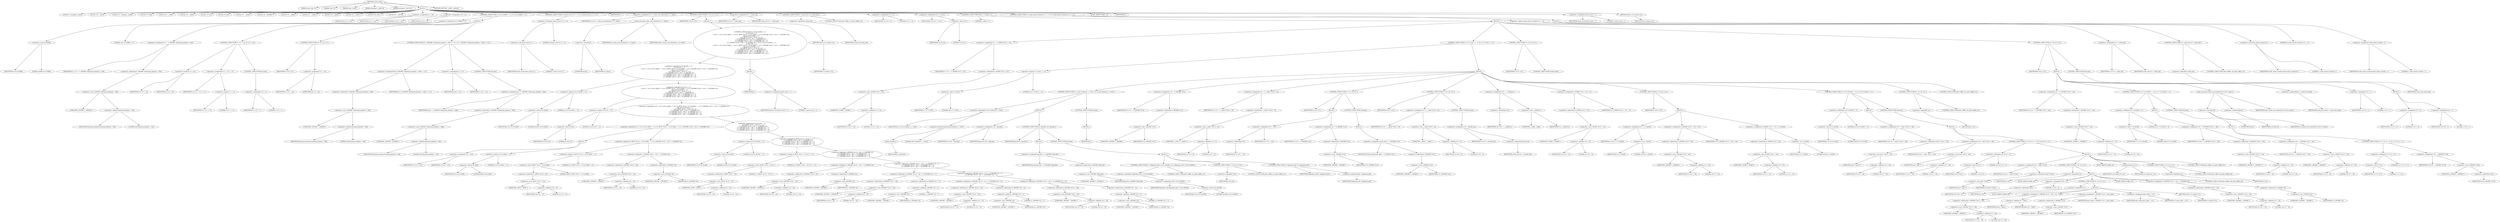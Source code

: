 digraph cache_insert {  
"1000117" [label = "(METHOD,cache_insert)" ]
"1000118" [label = "(PARAM,const char *a1)" ]
"1000119" [label = "(PARAM,void *s2)" ]
"1000120" [label = "(PARAM,time_t time1)" ]
"1000121" [label = "(PARAM,unsigned __int64 a4)" ]
"1000122" [label = "(PARAM,unsigned __int16 a5)" ]
"1000123" [label = "(BLOCK,,)" ]
"1000124" [label = "(LOCAL,v5: unsigned __int16)" ]
"1000125" [label = "(LOCAL,v10: __int16)" ]
"1000126" [label = "(LOCAL,v11: unsigned __int64)" ]
"1000127" [label = "(LOCAL,v12: bool)" ]
"1000128" [label = "(LOCAL,v13: __int64)" ]
"1000129" [label = "(LOCAL,v14: __int64)" ]
"1000130" [label = "(LOCAL,v15: int)" ]
"1000131" [label = "(LOCAL,v16: int)" ]
"1000132" [label = "(LOCAL,v17: __int16)" ]
"1000133" [label = "(LOCAL,v18: _QWORD *)" ]
"1000134" [label = "(LOCAL,v19: __int64)" ]
"1000135" [label = "(LOCAL,v21: __int64 *)" ]
"1000136" [label = "(LOCAL,v22: __int64)" ]
"1000137" [label = "(LOCAL,v23: __int64 *)" ]
"1000138" [label = "(LOCAL,v24: char *)" ]
"1000139" [label = "(LOCAL,v25: __int128)" ]
"1000140" [label = "(<operator>.assignment,v5 = a5)" ]
"1000141" [label = "(IDENTIFIER,v5,v5 = a5)" ]
"1000142" [label = "(IDENTIFIER,a5,v5 = a5)" ]
"1000143" [label = "(<operator>.assignment,v10 = a5)" ]
"1000144" [label = "(IDENTIFIER,v10,v10 = a5)" ]
"1000145" [label = "(IDENTIFIER,a5,v10 = a5)" ]
"1000146" [label = "(CONTROL_STRUCTURE,if ( (a5 & 0x980) != 0 ),if ( (a5 & 0x980) != 0 ))" ]
"1000147" [label = "(<operator>.notEquals,(a5 & 0x980) != 0)" ]
"1000148" [label = "(<operator>.and,a5 & 0x980)" ]
"1000149" [label = "(IDENTIFIER,a5,a5 & 0x980)" ]
"1000150" [label = "(LITERAL,0x980,a5 & 0x980)" ]
"1000151" [label = "(LITERAL,0,(a5 & 0x980) != 0)" ]
"1000152" [label = "(BLOCK,,)" ]
"1000153" [label = "(<operator>.assignment,v11 = *(_QWORD *)(dnsmasq_daemon + 456))" ]
"1000154" [label = "(IDENTIFIER,v11,v11 = *(_QWORD *)(dnsmasq_daemon + 456))" ]
"1000155" [label = "(<operator>.indirection,*(_QWORD *)(dnsmasq_daemon + 456))" ]
"1000156" [label = "(<operator>.cast,(_QWORD *)(dnsmasq_daemon + 456))" ]
"1000157" [label = "(UNKNOWN,_QWORD *,_QWORD *)" ]
"1000158" [label = "(<operator>.addition,dnsmasq_daemon + 456)" ]
"1000159" [label = "(IDENTIFIER,dnsmasq_daemon,dnsmasq_daemon + 456)" ]
"1000160" [label = "(LITERAL,456,dnsmasq_daemon + 456)" ]
"1000161" [label = "(CONTROL_STRUCTURE,if ( v11 < a4 ),if ( v11 < a4 ))" ]
"1000162" [label = "(<operator>.lessThan,v11 < a4)" ]
"1000163" [label = "(IDENTIFIER,v11,v11 < a4)" ]
"1000164" [label = "(IDENTIFIER,a4,v11 < a4)" ]
"1000165" [label = "(<operator>.assignment,v12 = v11 == 0)" ]
"1000166" [label = "(IDENTIFIER,v12,v12 = v11 == 0)" ]
"1000167" [label = "(<operator>.equals,v11 == 0)" ]
"1000168" [label = "(IDENTIFIER,v11,v11 == 0)" ]
"1000169" [label = "(LITERAL,0,v11 == 0)" ]
"1000170" [label = "(CONTROL_STRUCTURE,else,else)" ]
"1000171" [label = "(<operator>.assignment,v12 = 1)" ]
"1000172" [label = "(IDENTIFIER,v12,v12 = 1)" ]
"1000173" [label = "(LITERAL,1,v12 = 1)" ]
"1000174" [label = "(CONTROL_STRUCTURE,if ( v12 ),if ( v12 ))" ]
"1000175" [label = "(IDENTIFIER,v12,if ( v12 ))" ]
"1000176" [label = "(<operator>.assignment,v11 = a4)" ]
"1000177" [label = "(IDENTIFIER,v11,v11 = a4)" ]
"1000178" [label = "(IDENTIFIER,a4,v11 = a4)" ]
"1000179" [label = "(CONTROL_STRUCTURE,if ( *(_QWORD *)(dnsmasq_daemon + 448) <= v11 ),if ( *(_QWORD *)(dnsmasq_daemon + 448) <= v11 ))" ]
"1000180" [label = "(<operator>.lessEqualsThan,*(_QWORD *)(dnsmasq_daemon + 448) <= v11)" ]
"1000181" [label = "(<operator>.indirection,*(_QWORD *)(dnsmasq_daemon + 448))" ]
"1000182" [label = "(<operator>.cast,(_QWORD *)(dnsmasq_daemon + 448))" ]
"1000183" [label = "(UNKNOWN,_QWORD *,_QWORD *)" ]
"1000184" [label = "(<operator>.addition,dnsmasq_daemon + 448)" ]
"1000185" [label = "(IDENTIFIER,dnsmasq_daemon,dnsmasq_daemon + 448)" ]
"1000186" [label = "(LITERAL,448,dnsmasq_daemon + 448)" ]
"1000187" [label = "(IDENTIFIER,v11,*(_QWORD *)(dnsmasq_daemon + 448) <= v11)" ]
"1000188" [label = "(<operator>.assignment,a4 = v11)" ]
"1000189" [label = "(IDENTIFIER,a4,a4 = v11)" ]
"1000190" [label = "(IDENTIFIER,v11,a4 = v11)" ]
"1000191" [label = "(CONTROL_STRUCTURE,else,else)" ]
"1000192" [label = "(<operator>.assignment,a4 = *(_QWORD *)(dnsmasq_daemon + 448))" ]
"1000193" [label = "(IDENTIFIER,a4,a4 = *(_QWORD *)(dnsmasq_daemon + 448))" ]
"1000194" [label = "(<operator>.indirection,*(_QWORD *)(dnsmasq_daemon + 448))" ]
"1000195" [label = "(<operator>.cast,(_QWORD *)(dnsmasq_daemon + 448))" ]
"1000196" [label = "(UNKNOWN,_QWORD *,_QWORD *)" ]
"1000197" [label = "(<operator>.addition,dnsmasq_daemon + 448)" ]
"1000198" [label = "(IDENTIFIER,dnsmasq_daemon,dnsmasq_daemon + 448)" ]
"1000199" [label = "(LITERAL,448,dnsmasq_daemon + 448)" ]
"1000200" [label = "(CONTROL_STRUCTURE,if ( (insert_error & 1) != 0 ),if ( (insert_error & 1) != 0 ))" ]
"1000201" [label = "(<operator>.notEquals,(insert_error & 1) != 0)" ]
"1000202" [label = "(<operator>.and,insert_error & 1)" ]
"1000203" [label = "(IDENTIFIER,insert_error,insert_error & 1)" ]
"1000204" [label = "(LITERAL,1,insert_error & 1)" ]
"1000205" [label = "(LITERAL,0,(insert_error & 1) != 0)" ]
"1000206" [label = "(IDENTIFIER,L,)" ]
"1000207" [label = "(<operator>.assignment,v14 = cache_scan_free((int)a1, s2, time1))" ]
"1000208" [label = "(IDENTIFIER,v14,v14 = cache_scan_free((int)a1, s2, time1))" ]
"1000209" [label = "(cache_scan_free,cache_scan_free((int)a1, s2, time1))" ]
"1000210" [label = "(<operator>.cast,(int)a1)" ]
"1000211" [label = "(UNKNOWN,int,int)" ]
"1000212" [label = "(IDENTIFIER,a1,(int)a1)" ]
"1000213" [label = "(IDENTIFIER,s2,cache_scan_free((int)a1, s2, time1))" ]
"1000214" [label = "(IDENTIFIER,time1,cache_scan_free((int)a1, s2, time1))" ]
"1000215" [label = "(CONTROL_STRUCTURE,if ( v14 ),if ( v14 ))" ]
"1000216" [label = "(IDENTIFIER,v14,if ( v14 ))" ]
"1000217" [label = "(BLOCK,,)" ]
"1000218" [label = "(CONTROL_STRUCTURE,if ( (v10 & 0x180) == 0\n      || (v10 & 8) == 0\n      || ((v13 = v14, (v10 & 0x80) == 0) || (*(_BYTE *)(v14 + 52) & 0x80) == 0 || *(_DWORD *)(v14 + 24) != *(_DWORD *)s2)\n      && ((v10 & 0x100) == 0\n       || (*(_BYTE *)(v14 + 53) & 1) == 0\n       || *(_DWORD *)(v14 + 24) != *(_DWORD *)s2\n       || *(_DWORD *)(v14 + 28) != *((_DWORD *)s2 + 1)\n       || *(_DWORD *)(v14 + 32) != *((_DWORD *)s2 + 2)\n       || *(_DWORD *)(v14 + 36) != *((_DWORD *)s2 + 3)) ),if ( (v10 & 0x180) == 0\n      || (v10 & 8) == 0\n      || ((v13 = v14, (v10 & 0x80) == 0) || (*(_BYTE *)(v14 + 52) & 0x80) == 0 || *(_DWORD *)(v14 + 24) != *(_DWORD *)s2)\n      && ((v10 & 0x100) == 0\n       || (*(_BYTE *)(v14 + 53) & 1) == 0\n       || *(_DWORD *)(v14 + 24) != *(_DWORD *)s2\n       || *(_DWORD *)(v14 + 28) != *((_DWORD *)s2 + 1)\n       || *(_DWORD *)(v14 + 32) != *((_DWORD *)s2 + 2)\n       || *(_DWORD *)(v14 + 36) != *((_DWORD *)s2 + 3)) ))" ]
"1000219" [label = "(<operator>.logicalOr,(v10 & 0x180) == 0\n      || (v10 & 8) == 0\n      || ((v13 = v14, (v10 & 0x80) == 0) || (*(_BYTE *)(v14 + 52) & 0x80) == 0 || *(_DWORD *)(v14 + 24) != *(_DWORD *)s2)\n      && ((v10 & 0x100) == 0\n       || (*(_BYTE *)(v14 + 53) & 1) == 0\n       || *(_DWORD *)(v14 + 24) != *(_DWORD *)s2\n       || *(_DWORD *)(v14 + 28) != *((_DWORD *)s2 + 1)\n       || *(_DWORD *)(v14 + 32) != *((_DWORD *)s2 + 2)\n       || *(_DWORD *)(v14 + 36) != *((_DWORD *)s2 + 3)))" ]
"1000220" [label = "(<operator>.equals,(v10 & 0x180) == 0)" ]
"1000221" [label = "(<operator>.and,v10 & 0x180)" ]
"1000222" [label = "(IDENTIFIER,v10,v10 & 0x180)" ]
"1000223" [label = "(LITERAL,0x180,v10 & 0x180)" ]
"1000224" [label = "(LITERAL,0,(v10 & 0x180) == 0)" ]
"1000225" [label = "(<operator>.logicalOr,(v10 & 8) == 0\n      || ((v13 = v14, (v10 & 0x80) == 0) || (*(_BYTE *)(v14 + 52) & 0x80) == 0 || *(_DWORD *)(v14 + 24) != *(_DWORD *)s2)\n      && ((v10 & 0x100) == 0\n       || (*(_BYTE *)(v14 + 53) & 1) == 0\n       || *(_DWORD *)(v14 + 24) != *(_DWORD *)s2\n       || *(_DWORD *)(v14 + 28) != *((_DWORD *)s2 + 1)\n       || *(_DWORD *)(v14 + 32) != *((_DWORD *)s2 + 2)\n       || *(_DWORD *)(v14 + 36) != *((_DWORD *)s2 + 3)))" ]
"1000226" [label = "(<operator>.equals,(v10 & 8) == 0)" ]
"1000227" [label = "(<operator>.and,v10 & 8)" ]
"1000228" [label = "(IDENTIFIER,v10,v10 & 8)" ]
"1000229" [label = "(LITERAL,8,v10 & 8)" ]
"1000230" [label = "(LITERAL,0,(v10 & 8) == 0)" ]
"1000231" [label = "(<operator>.logicalAnd,((v13 = v14, (v10 & 0x80) == 0) || (*(_BYTE *)(v14 + 52) & 0x80) == 0 || *(_DWORD *)(v14 + 24) != *(_DWORD *)s2)\n      && ((v10 & 0x100) == 0\n       || (*(_BYTE *)(v14 + 53) & 1) == 0\n       || *(_DWORD *)(v14 + 24) != *(_DWORD *)s2\n       || *(_DWORD *)(v14 + 28) != *((_DWORD *)s2 + 1)\n       || *(_DWORD *)(v14 + 32) != *((_DWORD *)s2 + 2)\n       || *(_DWORD *)(v14 + 36) != *((_DWORD *)s2 + 3)))" ]
"1000232" [label = "(<operator>.logicalOr,(v13 = v14, (v10 & 0x80) == 0) || (*(_BYTE *)(v14 + 52) & 0x80) == 0 || *(_DWORD *)(v14 + 24) != *(_DWORD *)s2)" ]
"1000233" [label = "(BLOCK,,)" ]
"1000234" [label = "(<operator>.assignment,v13 = v14)" ]
"1000235" [label = "(IDENTIFIER,v13,v13 = v14)" ]
"1000236" [label = "(IDENTIFIER,v14,v13 = v14)" ]
"1000237" [label = "(<operator>.equals,(v10 & 0x80) == 0)" ]
"1000238" [label = "(<operator>.and,v10 & 0x80)" ]
"1000239" [label = "(IDENTIFIER,v10,v10 & 0x80)" ]
"1000240" [label = "(LITERAL,0x80,v10 & 0x80)" ]
"1000241" [label = "(LITERAL,0,(v10 & 0x80) == 0)" ]
"1000242" [label = "(<operator>.logicalOr,(*(_BYTE *)(v14 + 52) & 0x80) == 0 || *(_DWORD *)(v14 + 24) != *(_DWORD *)s2)" ]
"1000243" [label = "(<operator>.equals,(*(_BYTE *)(v14 + 52) & 0x80) == 0)" ]
"1000244" [label = "(<operator>.and,*(_BYTE *)(v14 + 52) & 0x80)" ]
"1000245" [label = "(<operator>.indirection,*(_BYTE *)(v14 + 52))" ]
"1000246" [label = "(<operator>.cast,(_BYTE *)(v14 + 52))" ]
"1000247" [label = "(UNKNOWN,_BYTE *,_BYTE *)" ]
"1000248" [label = "(<operator>.addition,v14 + 52)" ]
"1000249" [label = "(IDENTIFIER,v14,v14 + 52)" ]
"1000250" [label = "(LITERAL,52,v14 + 52)" ]
"1000251" [label = "(LITERAL,0x80,*(_BYTE *)(v14 + 52) & 0x80)" ]
"1000252" [label = "(LITERAL,0,(*(_BYTE *)(v14 + 52) & 0x80) == 0)" ]
"1000253" [label = "(<operator>.notEquals,*(_DWORD *)(v14 + 24) != *(_DWORD *)s2)" ]
"1000254" [label = "(<operator>.indirection,*(_DWORD *)(v14 + 24))" ]
"1000255" [label = "(<operator>.cast,(_DWORD *)(v14 + 24))" ]
"1000256" [label = "(UNKNOWN,_DWORD *,_DWORD *)" ]
"1000257" [label = "(<operator>.addition,v14 + 24)" ]
"1000258" [label = "(IDENTIFIER,v14,v14 + 24)" ]
"1000259" [label = "(LITERAL,24,v14 + 24)" ]
"1000260" [label = "(<operator>.indirection,*(_DWORD *)s2)" ]
"1000261" [label = "(<operator>.cast,(_DWORD *)s2)" ]
"1000262" [label = "(UNKNOWN,_DWORD *,_DWORD *)" ]
"1000263" [label = "(IDENTIFIER,s2,(_DWORD *)s2)" ]
"1000264" [label = "(<operator>.logicalOr,(v10 & 0x100) == 0\n       || (*(_BYTE *)(v14 + 53) & 1) == 0\n       || *(_DWORD *)(v14 + 24) != *(_DWORD *)s2\n       || *(_DWORD *)(v14 + 28) != *((_DWORD *)s2 + 1)\n       || *(_DWORD *)(v14 + 32) != *((_DWORD *)s2 + 2)\n       || *(_DWORD *)(v14 + 36) != *((_DWORD *)s2 + 3))" ]
"1000265" [label = "(<operator>.equals,(v10 & 0x100) == 0)" ]
"1000266" [label = "(<operator>.and,v10 & 0x100)" ]
"1000267" [label = "(IDENTIFIER,v10,v10 & 0x100)" ]
"1000268" [label = "(LITERAL,0x100,v10 & 0x100)" ]
"1000269" [label = "(LITERAL,0,(v10 & 0x100) == 0)" ]
"1000270" [label = "(<operator>.logicalOr,(*(_BYTE *)(v14 + 53) & 1) == 0\n       || *(_DWORD *)(v14 + 24) != *(_DWORD *)s2\n       || *(_DWORD *)(v14 + 28) != *((_DWORD *)s2 + 1)\n       || *(_DWORD *)(v14 + 32) != *((_DWORD *)s2 + 2)\n       || *(_DWORD *)(v14 + 36) != *((_DWORD *)s2 + 3))" ]
"1000271" [label = "(<operator>.equals,(*(_BYTE *)(v14 + 53) & 1) == 0)" ]
"1000272" [label = "(<operator>.and,*(_BYTE *)(v14 + 53) & 1)" ]
"1000273" [label = "(<operator>.indirection,*(_BYTE *)(v14 + 53))" ]
"1000274" [label = "(<operator>.cast,(_BYTE *)(v14 + 53))" ]
"1000275" [label = "(UNKNOWN,_BYTE *,_BYTE *)" ]
"1000276" [label = "(<operator>.addition,v14 + 53)" ]
"1000277" [label = "(IDENTIFIER,v14,v14 + 53)" ]
"1000278" [label = "(LITERAL,53,v14 + 53)" ]
"1000279" [label = "(LITERAL,1,*(_BYTE *)(v14 + 53) & 1)" ]
"1000280" [label = "(LITERAL,0,(*(_BYTE *)(v14 + 53) & 1) == 0)" ]
"1000281" [label = "(<operator>.logicalOr,*(_DWORD *)(v14 + 24) != *(_DWORD *)s2\n       || *(_DWORD *)(v14 + 28) != *((_DWORD *)s2 + 1)\n       || *(_DWORD *)(v14 + 32) != *((_DWORD *)s2 + 2)\n       || *(_DWORD *)(v14 + 36) != *((_DWORD *)s2 + 3))" ]
"1000282" [label = "(<operator>.notEquals,*(_DWORD *)(v14 + 24) != *(_DWORD *)s2)" ]
"1000283" [label = "(<operator>.indirection,*(_DWORD *)(v14 + 24))" ]
"1000284" [label = "(<operator>.cast,(_DWORD *)(v14 + 24))" ]
"1000285" [label = "(UNKNOWN,_DWORD *,_DWORD *)" ]
"1000286" [label = "(<operator>.addition,v14 + 24)" ]
"1000287" [label = "(IDENTIFIER,v14,v14 + 24)" ]
"1000288" [label = "(LITERAL,24,v14 + 24)" ]
"1000289" [label = "(<operator>.indirection,*(_DWORD *)s2)" ]
"1000290" [label = "(<operator>.cast,(_DWORD *)s2)" ]
"1000291" [label = "(UNKNOWN,_DWORD *,_DWORD *)" ]
"1000292" [label = "(IDENTIFIER,s2,(_DWORD *)s2)" ]
"1000293" [label = "(<operator>.logicalOr,*(_DWORD *)(v14 + 28) != *((_DWORD *)s2 + 1)\n       || *(_DWORD *)(v14 + 32) != *((_DWORD *)s2 + 2)\n       || *(_DWORD *)(v14 + 36) != *((_DWORD *)s2 + 3))" ]
"1000294" [label = "(<operator>.notEquals,*(_DWORD *)(v14 + 28) != *((_DWORD *)s2 + 1))" ]
"1000295" [label = "(<operator>.indirection,*(_DWORD *)(v14 + 28))" ]
"1000296" [label = "(<operator>.cast,(_DWORD *)(v14 + 28))" ]
"1000297" [label = "(UNKNOWN,_DWORD *,_DWORD *)" ]
"1000298" [label = "(<operator>.addition,v14 + 28)" ]
"1000299" [label = "(IDENTIFIER,v14,v14 + 28)" ]
"1000300" [label = "(LITERAL,28,v14 + 28)" ]
"1000301" [label = "(<operator>.indirection,*((_DWORD *)s2 + 1))" ]
"1000302" [label = "(<operator>.addition,(_DWORD *)s2 + 1)" ]
"1000303" [label = "(<operator>.cast,(_DWORD *)s2)" ]
"1000304" [label = "(UNKNOWN,_DWORD *,_DWORD *)" ]
"1000305" [label = "(IDENTIFIER,s2,(_DWORD *)s2)" ]
"1000306" [label = "(LITERAL,1,(_DWORD *)s2 + 1)" ]
"1000307" [label = "(<operator>.logicalOr,*(_DWORD *)(v14 + 32) != *((_DWORD *)s2 + 2)\n       || *(_DWORD *)(v14 + 36) != *((_DWORD *)s2 + 3))" ]
"1000308" [label = "(<operator>.notEquals,*(_DWORD *)(v14 + 32) != *((_DWORD *)s2 + 2))" ]
"1000309" [label = "(<operator>.indirection,*(_DWORD *)(v14 + 32))" ]
"1000310" [label = "(<operator>.cast,(_DWORD *)(v14 + 32))" ]
"1000311" [label = "(UNKNOWN,_DWORD *,_DWORD *)" ]
"1000312" [label = "(<operator>.addition,v14 + 32)" ]
"1000313" [label = "(IDENTIFIER,v14,v14 + 32)" ]
"1000314" [label = "(LITERAL,32,v14 + 32)" ]
"1000315" [label = "(<operator>.indirection,*((_DWORD *)s2 + 2))" ]
"1000316" [label = "(<operator>.addition,(_DWORD *)s2 + 2)" ]
"1000317" [label = "(<operator>.cast,(_DWORD *)s2)" ]
"1000318" [label = "(UNKNOWN,_DWORD *,_DWORD *)" ]
"1000319" [label = "(IDENTIFIER,s2,(_DWORD *)s2)" ]
"1000320" [label = "(LITERAL,2,(_DWORD *)s2 + 2)" ]
"1000321" [label = "(<operator>.notEquals,*(_DWORD *)(v14 + 36) != *((_DWORD *)s2 + 3))" ]
"1000322" [label = "(<operator>.indirection,*(_DWORD *)(v14 + 36))" ]
"1000323" [label = "(<operator>.cast,(_DWORD *)(v14 + 36))" ]
"1000324" [label = "(UNKNOWN,_DWORD *,_DWORD *)" ]
"1000325" [label = "(<operator>.addition,v14 + 36)" ]
"1000326" [label = "(IDENTIFIER,v14,v14 + 36)" ]
"1000327" [label = "(LITERAL,36,v14 + 36)" ]
"1000328" [label = "(<operator>.indirection,*((_DWORD *)s2 + 3))" ]
"1000329" [label = "(<operator>.addition,(_DWORD *)s2 + 3)" ]
"1000330" [label = "(<operator>.cast,(_DWORD *)s2)" ]
"1000331" [label = "(UNKNOWN,_DWORD *,_DWORD *)" ]
"1000332" [label = "(IDENTIFIER,s2,(_DWORD *)s2)" ]
"1000333" [label = "(LITERAL,3,(_DWORD *)s2 + 3)" ]
"1000334" [label = "(BLOCK,,)" ]
"1000335" [label = "(IDENTIFIER,L,)" ]
"1000336" [label = "(<operator>.assignment,insert_error = 1)" ]
"1000337" [label = "(IDENTIFIER,insert_error,insert_error = 1)" ]
"1000338" [label = "(LITERAL,1,insert_error = 1)" ]
"1000339" [label = "(RETURN,return v13;,return v13;)" ]
"1000340" [label = "(IDENTIFIER,v13,return v13;)" ]
"1000341" [label = "(<operator>.assignment,v13 = cache_tail)" ]
"1000342" [label = "(IDENTIFIER,v13,v13 = cache_tail)" ]
"1000343" [label = "(IDENTIFIER,cache_tail,v13 = cache_tail)" ]
"1000344" [label = "(CONTROL_STRUCTURE,if ( !cache_tail ),if ( !cache_tail ))" ]
"1000345" [label = "(<operator>.logicalNot,!cache_tail)" ]
"1000346" [label = "(IDENTIFIER,cache_tail,!cache_tail)" ]
"1000347" [label = "(CONTROL_STRUCTURE,goto LABEL_45;,goto LABEL_45;)" ]
"1000348" [label = "(<operator>.assignment,v15 = 0)" ]
"1000349" [label = "(IDENTIFIER,v15,v15 = 0)" ]
"1000350" [label = "(LITERAL,0,v15 = 0)" ]
"1000351" [label = "(<operator>.assignment,v16 = v5 & 4)" ]
"1000352" [label = "(IDENTIFIER,v16,v16 = v5 & 4)" ]
"1000353" [label = "(<operator>.and,v5 & 4)" ]
"1000354" [label = "(IDENTIFIER,v5,v5 & 4)" ]
"1000355" [label = "(LITERAL,4,v5 & 4)" ]
"1000356" [label = "(CONTROL_STRUCTURE,while ( 1 ),while ( 1 ))" ]
"1000357" [label = "(LITERAL,1,while ( 1 ))" ]
"1000358" [label = "(BLOCK,,)" ]
"1000359" [label = "(<operator>.assignment,v17 = *(_WORD *)(v13 + 52))" ]
"1000360" [label = "(IDENTIFIER,v17,v17 = *(_WORD *)(v13 + 52))" ]
"1000361" [label = "(<operator>.indirection,*(_WORD *)(v13 + 52))" ]
"1000362" [label = "(<operator>.cast,(_WORD *)(v13 + 52))" ]
"1000363" [label = "(UNKNOWN,_WORD *,_WORD *)" ]
"1000364" [label = "(<operator>.addition,v13 + 52)" ]
"1000365" [label = "(IDENTIFIER,v13,v13 + 52)" ]
"1000366" [label = "(LITERAL,52,v13 + 52)" ]
"1000367" [label = "(CONTROL_STRUCTURE,if ( (v17 & 0xC) == 0 ),if ( (v17 & 0xC) == 0 ))" ]
"1000368" [label = "(<operator>.equals,(v17 & 0xC) == 0)" ]
"1000369" [label = "(<operator>.and,v17 & 0xC)" ]
"1000370" [label = "(IDENTIFIER,v17,v17 & 0xC)" ]
"1000371" [label = "(LITERAL,0xC,v17 & 0xC)" ]
"1000372" [label = "(LITERAL,0,(v17 & 0xC) == 0)" ]
"1000373" [label = "(BLOCK,,)" ]
"1000374" [label = "(CONTROL_STRUCTURE,if ( a1 && strlen(a1) >= 0x32 ),if ( a1 && strlen(a1) >= 0x32 ))" ]
"1000375" [label = "(<operator>.logicalAnd,a1 && strlen(a1) >= 0x32)" ]
"1000376" [label = "(IDENTIFIER,a1,a1 && strlen(a1) >= 0x32)" ]
"1000377" [label = "(<operator>.greaterEqualsThan,strlen(a1) >= 0x32)" ]
"1000378" [label = "(strlen,strlen(a1))" ]
"1000379" [label = "(IDENTIFIER,a1,strlen(a1))" ]
"1000380" [label = "(LITERAL,0x32,strlen(a1) >= 0x32)" ]
"1000381" [label = "(BLOCK,,)" ]
"1000382" [label = "(<operator>.assignment,v19 = big_free)" ]
"1000383" [label = "(IDENTIFIER,v19,v19 = big_free)" ]
"1000384" [label = "(IDENTIFIER,big_free,v19 = big_free)" ]
"1000385" [label = "(CONTROL_STRUCTURE,if ( big_free ),if ( big_free ))" ]
"1000386" [label = "(IDENTIFIER,big_free,if ( big_free ))" ]
"1000387" [label = "(BLOCK,,)" ]
"1000388" [label = "(<operator>.assignment,big_free = *(_QWORD *)big_free)" ]
"1000389" [label = "(IDENTIFIER,big_free,big_free = *(_QWORD *)big_free)" ]
"1000390" [label = "(<operator>.indirection,*(_QWORD *)big_free)" ]
"1000391" [label = "(<operator>.cast,(_QWORD *)big_free)" ]
"1000392" [label = "(UNKNOWN,_QWORD *,_QWORD *)" ]
"1000393" [label = "(IDENTIFIER,big_free,(_QWORD *)big_free)" ]
"1000394" [label = "(CONTROL_STRUCTURE,else,else)" ]
"1000395" [label = "(BLOCK,,)" ]
"1000396" [label = "(CONTROL_STRUCTURE,if ( !(bignames_left | v10 & 0x5000) ),if ( !(bignames_left | v10 & 0x5000) ))" ]
"1000397" [label = "(<operator>.logicalNot,!(bignames_left | v10 & 0x5000))" ]
"1000398" [label = "(<operator>.or,bignames_left | v10 & 0x5000)" ]
"1000399" [label = "(IDENTIFIER,bignames_left,bignames_left | v10 & 0x5000)" ]
"1000400" [label = "(<operator>.and,v10 & 0x5000)" ]
"1000401" [label = "(IDENTIFIER,v10,v10 & 0x5000)" ]
"1000402" [label = "(LITERAL,0x5000,v10 & 0x5000)" ]
"1000403" [label = "(CONTROL_STRUCTURE,goto LABEL_45;,goto LABEL_45;)" ]
"1000404" [label = "(CONTROL_STRUCTURE,if ( !v19 ),if ( !v19 ))" ]
"1000405" [label = "(<operator>.logicalNot,!v19)" ]
"1000406" [label = "(IDENTIFIER,v19,!v19)" ]
"1000407" [label = "(CONTROL_STRUCTURE,goto LABEL_45;,goto LABEL_45;)" ]
"1000408" [label = "(CONTROL_STRUCTURE,if ( bignames_left ),if ( bignames_left ))" ]
"1000409" [label = "(IDENTIFIER,bignames_left,if ( bignames_left ))" ]
"1000410" [label = "(<operator>.preDecrement,--bignames_left)" ]
"1000411" [label = "(IDENTIFIER,bignames_left,--bignames_left)" ]
"1000412" [label = "(CONTROL_STRUCTURE,else,else)" ]
"1000413" [label = "(BLOCK,,)" ]
"1000414" [label = "(IDENTIFIER,L,)" ]
"1000415" [label = "(<operator>.assignment,v22 = *(_QWORD *)v13)" ]
"1000416" [label = "(IDENTIFIER,v22,v22 = *(_QWORD *)v13)" ]
"1000417" [label = "(<operator>.indirection,*(_QWORD *)v13)" ]
"1000418" [label = "(<operator>.cast,(_QWORD *)v13)" ]
"1000419" [label = "(UNKNOWN,_QWORD *,_QWORD *)" ]
"1000420" [label = "(IDENTIFIER,v13,(_QWORD *)v13)" ]
"1000421" [label = "(<operator>.assignment,v21 = *(__int64 **)(v13 + 8))" ]
"1000422" [label = "(IDENTIFIER,v21,v21 = *(__int64 **)(v13 + 8))" ]
"1000423" [label = "(<operator>.indirection,*(__int64 **)(v13 + 8))" ]
"1000424" [label = "(<operator>.cast,(__int64 **)(v13 + 8))" ]
"1000425" [label = "(UNKNOWN,__int64 **,__int64 **)" ]
"1000426" [label = "(<operator>.addition,v13 + 8)" ]
"1000427" [label = "(IDENTIFIER,v13,v13 + 8)" ]
"1000428" [label = "(LITERAL,8,v13 + 8)" ]
"1000429" [label = "(CONTROL_STRUCTURE,if ( v21 ),if ( v21 ))" ]
"1000430" [label = "(IDENTIFIER,v21,if ( v21 ))" ]
"1000431" [label = "(BLOCK,,)" ]
"1000432" [label = "(<operator>.assignment,*v21 = v22)" ]
"1000433" [label = "(<operator>.indirection,*v21)" ]
"1000434" [label = "(IDENTIFIER,v21,*v21 = v22)" ]
"1000435" [label = "(IDENTIFIER,v22,*v21 = v22)" ]
"1000436" [label = "(<operator>.assignment,v22 = *(_QWORD *)v13)" ]
"1000437" [label = "(IDENTIFIER,v22,v22 = *(_QWORD *)v13)" ]
"1000438" [label = "(<operator>.indirection,*(_QWORD *)v13)" ]
"1000439" [label = "(<operator>.cast,(_QWORD *)v13)" ]
"1000440" [label = "(UNKNOWN,_QWORD *,_QWORD *)" ]
"1000441" [label = "(IDENTIFIER,v13,(_QWORD *)v13)" ]
"1000442" [label = "(CONTROL_STRUCTURE,else,else)" ]
"1000443" [label = "(BLOCK,,)" ]
"1000444" [label = "(<operator>.assignment,cache_head = *(_QWORD *)v13)" ]
"1000445" [label = "(IDENTIFIER,cache_head,cache_head = *(_QWORD *)v13)" ]
"1000446" [label = "(<operator>.indirection,*(_QWORD *)v13)" ]
"1000447" [label = "(<operator>.cast,(_QWORD *)v13)" ]
"1000448" [label = "(UNKNOWN,_QWORD *,_QWORD *)" ]
"1000449" [label = "(IDENTIFIER,v13,(_QWORD *)v13)" ]
"1000450" [label = "(CONTROL_STRUCTURE,if ( v22 ),if ( v22 ))" ]
"1000451" [label = "(IDENTIFIER,v22,if ( v22 ))" ]
"1000452" [label = "(<operator>.assignment,v23 = (__int64 *)(v22 + 8))" ]
"1000453" [label = "(IDENTIFIER,v23,v23 = (__int64 *)(v22 + 8))" ]
"1000454" [label = "(<operator>.cast,(__int64 *)(v22 + 8))" ]
"1000455" [label = "(UNKNOWN,__int64 *,__int64 *)" ]
"1000456" [label = "(<operator>.addition,v22 + 8)" ]
"1000457" [label = "(IDENTIFIER,v22,v22 + 8)" ]
"1000458" [label = "(LITERAL,8,v22 + 8)" ]
"1000459" [label = "(CONTROL_STRUCTURE,else,else)" ]
"1000460" [label = "(<operator>.assignment,v23 = &cache_tail)" ]
"1000461" [label = "(IDENTIFIER,v23,v23 = &cache_tail)" ]
"1000462" [label = "(<operator>.addressOf,&cache_tail)" ]
"1000463" [label = "(IDENTIFIER,cache_tail,v23 = &cache_tail)" ]
"1000464" [label = "(<operator>.assignment,*v23 = (__int64)v21)" ]
"1000465" [label = "(<operator>.indirection,*v23)" ]
"1000466" [label = "(IDENTIFIER,v23,*v23 = (__int64)v21)" ]
"1000467" [label = "(<operator>.cast,(__int64)v21)" ]
"1000468" [label = "(UNKNOWN,__int64,__int64)" ]
"1000469" [label = "(IDENTIFIER,v21,(__int64)v21)" ]
"1000470" [label = "(<operator>.assignment,*(_WORD *)(v13 + 52) = v5)" ]
"1000471" [label = "(<operator>.indirection,*(_WORD *)(v13 + 52))" ]
"1000472" [label = "(<operator>.cast,(_WORD *)(v13 + 52))" ]
"1000473" [label = "(UNKNOWN,_WORD *,_WORD *)" ]
"1000474" [label = "(<operator>.addition,v13 + 52)" ]
"1000475" [label = "(IDENTIFIER,v13,v13 + 52)" ]
"1000476" [label = "(LITERAL,52,v13 + 52)" ]
"1000477" [label = "(IDENTIFIER,v5,*(_WORD *)(v13 + 52) = v5)" ]
"1000478" [label = "(CONTROL_STRUCTURE,if ( v19 ),if ( v19 ))" ]
"1000479" [label = "(IDENTIFIER,v19,if ( v19 ))" ]
"1000480" [label = "(BLOCK,,)" ]
"1000481" [label = "(<operator>.assignment,v10 = v5 | 0x200)" ]
"1000482" [label = "(IDENTIFIER,v10,v10 = v5 | 0x200)" ]
"1000483" [label = "(<operator>.or,v5 | 0x200)" ]
"1000484" [label = "(IDENTIFIER,v5,v5 | 0x200)" ]
"1000485" [label = "(LITERAL,0x200,v5 | 0x200)" ]
"1000486" [label = "(<operator>.assignment,*(_QWORD *)(v13 + 56) = v19)" ]
"1000487" [label = "(<operator>.indirection,*(_QWORD *)(v13 + 56))" ]
"1000488" [label = "(<operator>.cast,(_QWORD *)(v13 + 56))" ]
"1000489" [label = "(UNKNOWN,_QWORD *,_QWORD *)" ]
"1000490" [label = "(<operator>.addition,v13 + 56)" ]
"1000491" [label = "(IDENTIFIER,v13,v13 + 56)" ]
"1000492" [label = "(LITERAL,56,v13 + 56)" ]
"1000493" [label = "(IDENTIFIER,v19,*(_QWORD *)(v13 + 56) = v19)" ]
"1000494" [label = "(<operator>.assignment,*(_WORD *)(v13 + 52) = v5 | 0x200)" ]
"1000495" [label = "(<operator>.indirection,*(_WORD *)(v13 + 52))" ]
"1000496" [label = "(<operator>.cast,(_WORD *)(v13 + 52))" ]
"1000497" [label = "(UNKNOWN,_WORD *,_WORD *)" ]
"1000498" [label = "(<operator>.addition,v13 + 52)" ]
"1000499" [label = "(IDENTIFIER,v13,v13 + 52)" ]
"1000500" [label = "(LITERAL,52,v13 + 52)" ]
"1000501" [label = "(<operator>.or,v5 | 0x200)" ]
"1000502" [label = "(IDENTIFIER,v5,v5 | 0x200)" ]
"1000503" [label = "(LITERAL,0x200,v5 | 0x200)" ]
"1000504" [label = "(CONTROL_STRUCTURE,if ( (v10 & 0x200) != 0 ),if ( (v10 & 0x200) != 0 ))" ]
"1000505" [label = "(<operator>.notEquals,(v10 & 0x200) != 0)" ]
"1000506" [label = "(<operator>.and,v10 & 0x200)" ]
"1000507" [label = "(IDENTIFIER,v10,v10 & 0x200)" ]
"1000508" [label = "(LITERAL,0x200,v10 & 0x200)" ]
"1000509" [label = "(LITERAL,0,(v10 & 0x200) != 0)" ]
"1000510" [label = "(BLOCK,,)" ]
"1000511" [label = "(<operator>.assignment,v24 = *(char **)(v13 + 56))" ]
"1000512" [label = "(IDENTIFIER,v24,v24 = *(char **)(v13 + 56))" ]
"1000513" [label = "(<operator>.indirection,*(char **)(v13 + 56))" ]
"1000514" [label = "(<operator>.cast,(char **)(v13 + 56))" ]
"1000515" [label = "(UNKNOWN,char **,char **)" ]
"1000516" [label = "(<operator>.addition,v13 + 56)" ]
"1000517" [label = "(IDENTIFIER,v13,v13 + 56)" ]
"1000518" [label = "(LITERAL,56,v13 + 56)" ]
"1000519" [label = "(CONTROL_STRUCTURE,else,else)" ]
"1000520" [label = "(BLOCK,,)" ]
"1000521" [label = "(<operator>.assignment,v24 = (char *)(v13 + 56))" ]
"1000522" [label = "(IDENTIFIER,v24,v24 = (char *)(v13 + 56))" ]
"1000523" [label = "(<operator>.cast,(char *)(v13 + 56))" ]
"1000524" [label = "(UNKNOWN,char *,char *)" ]
"1000525" [label = "(<operator>.addition,v13 + 56)" ]
"1000526" [label = "(IDENTIFIER,v13,v13 + 56)" ]
"1000527" [label = "(LITERAL,56,v13 + 56)" ]
"1000528" [label = "(CONTROL_STRUCTURE,if ( (v10 & 2) != 0 ),if ( (v10 & 2) != 0 ))" ]
"1000529" [label = "(<operator>.notEquals,(v10 & 2) != 0)" ]
"1000530" [label = "(<operator>.and,v10 & 2)" ]
"1000531" [label = "(IDENTIFIER,v10,v10 & 2)" ]
"1000532" [label = "(LITERAL,2,v10 & 2)" ]
"1000533" [label = "(LITERAL,0,(v10 & 2) != 0)" ]
"1000534" [label = "(BLOCK,,)" ]
"1000535" [label = "(<operator>.assignment,v24 = *(char **)v24)" ]
"1000536" [label = "(IDENTIFIER,v24,v24 = *(char **)v24)" ]
"1000537" [label = "(<operator>.indirection,*(char **)v24)" ]
"1000538" [label = "(<operator>.cast,(char **)v24)" ]
"1000539" [label = "(UNKNOWN,char **,char **)" ]
"1000540" [label = "(IDENTIFIER,v24,(char **)v24)" ]
"1000541" [label = "(CONTROL_STRUCTURE,if ( !a1 ),if ( !a1 ))" ]
"1000542" [label = "(<operator>.logicalNot,!a1)" ]
"1000543" [label = "(IDENTIFIER,a1,!a1)" ]
"1000544" [label = "(BLOCK,,)" ]
"1000545" [label = "(JUMP_TARGET,LABEL_64)" ]
"1000546" [label = "(<operator>.assignment,*v24 = 0)" ]
"1000547" [label = "(<operator>.indirection,*v24)" ]
"1000548" [label = "(IDENTIFIER,v24,*v24 = 0)" ]
"1000549" [label = "(LITERAL,0,*v24 = 0)" ]
"1000550" [label = "(CONTROL_STRUCTURE,if ( !s2 ),if ( !s2 ))" ]
"1000551" [label = "(<operator>.logicalNot,!s2)" ]
"1000552" [label = "(IDENTIFIER,s2,!s2)" ]
"1000553" [label = "(BLOCK,,)" ]
"1000554" [label = "(JUMP_TARGET,LABEL_66)" ]
"1000555" [label = "(<operator>.assignment,*(_QWORD *)(v13 + 40) = a4 + time1)" ]
"1000556" [label = "(<operator>.indirection,*(_QWORD *)(v13 + 40))" ]
"1000557" [label = "(<operator>.cast,(_QWORD *)(v13 + 40))" ]
"1000558" [label = "(UNKNOWN,_QWORD *,_QWORD *)" ]
"1000559" [label = "(<operator>.addition,v13 + 40)" ]
"1000560" [label = "(IDENTIFIER,v13,v13 + 40)" ]
"1000561" [label = "(LITERAL,40,v13 + 40)" ]
"1000562" [label = "(<operator>.addition,a4 + time1)" ]
"1000563" [label = "(IDENTIFIER,a4,a4 + time1)" ]
"1000564" [label = "(IDENTIFIER,time1,a4 + time1)" ]
"1000565" [label = "(<operator>.assignment,*(_QWORD *)v13 = new_chain)" ]
"1000566" [label = "(<operator>.indirection,*(_QWORD *)v13)" ]
"1000567" [label = "(<operator>.cast,(_QWORD *)v13)" ]
"1000568" [label = "(UNKNOWN,_QWORD *,_QWORD *)" ]
"1000569" [label = "(IDENTIFIER,v13,(_QWORD *)v13)" ]
"1000570" [label = "(IDENTIFIER,new_chain,*(_QWORD *)v13 = new_chain)" ]
"1000571" [label = "(<operator>.assignment,new_chain = v13)" ]
"1000572" [label = "(IDENTIFIER,new_chain,new_chain = v13)" ]
"1000573" [label = "(IDENTIFIER,v13,new_chain = v13)" ]
"1000574" [label = "(RETURN,return v13;,return v13;)" ]
"1000575" [label = "(IDENTIFIER,v13,return v13;)" ]
"1000576" [label = "(JUMP_TARGET,LABEL_65)" ]
"1000577" [label = "(<operator>.assignment,*(_OWORD *)(v13 + 24) = *(_OWORD *)s2)" ]
"1000578" [label = "(<operator>.indirection,*(_OWORD *)(v13 + 24))" ]
"1000579" [label = "(<operator>.cast,(_OWORD *)(v13 + 24))" ]
"1000580" [label = "(UNKNOWN,_OWORD *,_OWORD *)" ]
"1000581" [label = "(<operator>.addition,v13 + 24)" ]
"1000582" [label = "(IDENTIFIER,v13,v13 + 24)" ]
"1000583" [label = "(LITERAL,24,v13 + 24)" ]
"1000584" [label = "(<operator>.indirection,*(_OWORD *)s2)" ]
"1000585" [label = "(<operator>.cast,(_OWORD *)s2)" ]
"1000586" [label = "(UNKNOWN,_OWORD *,_OWORD *)" ]
"1000587" [label = "(IDENTIFIER,s2,(_OWORD *)s2)" ]
"1000588" [label = "(CONTROL_STRUCTURE,goto LABEL_66;,goto LABEL_66;)" ]
"1000589" [label = "(JUMP_TARGET,LABEL_62)" ]
"1000590" [label = "(strcpy,strcpy(v24, a1))" ]
"1000591" [label = "(IDENTIFIER,v24,strcpy(v24, a1))" ]
"1000592" [label = "(IDENTIFIER,a1,strcpy(v24, a1))" ]
"1000593" [label = "(CONTROL_STRUCTURE,if ( !s2 ),if ( !s2 ))" ]
"1000594" [label = "(<operator>.logicalNot,!s2)" ]
"1000595" [label = "(IDENTIFIER,s2,!s2)" ]
"1000596" [label = "(CONTROL_STRUCTURE,goto LABEL_66;,goto LABEL_66;)" ]
"1000597" [label = "(CONTROL_STRUCTURE,goto LABEL_65;,goto LABEL_65;)" ]
"1000598" [label = "(CONTROL_STRUCTURE,if ( !a1 ),if ( !a1 ))" ]
"1000599" [label = "(<operator>.logicalNot,!a1)" ]
"1000600" [label = "(IDENTIFIER,a1,!a1)" ]
"1000601" [label = "(CONTROL_STRUCTURE,goto LABEL_64;,goto LABEL_64;)" ]
"1000602" [label = "(CONTROL_STRUCTURE,goto LABEL_62;,goto LABEL_62;)" ]
"1000603" [label = "(CONTROL_STRUCTURE,if ( v15 ),if ( v15 ))" ]
"1000604" [label = "(IDENTIFIER,v15,if ( v15 ))" ]
"1000605" [label = "(CONTROL_STRUCTURE,break;,break;)" ]
"1000606" [label = "(CONTROL_STRUCTURE,if ( v16 ),if ( v16 ))" ]
"1000607" [label = "(IDENTIFIER,v16,if ( v16 ))" ]
"1000608" [label = "(BLOCK,,)" ]
"1000609" [label = "(<operator>.assignment,v25 = *(_OWORD *)(v13 + 24))" ]
"1000610" [label = "(IDENTIFIER,v25,v25 = *(_OWORD *)(v13 + 24))" ]
"1000611" [label = "(<operator>.indirection,*(_OWORD *)(v13 + 24))" ]
"1000612" [label = "(<operator>.cast,(_OWORD *)(v13 + 24))" ]
"1000613" [label = "(UNKNOWN,_OWORD *,_OWORD *)" ]
"1000614" [label = "(<operator>.addition,v13 + 24)" ]
"1000615" [label = "(IDENTIFIER,v13,v13 + 24)" ]
"1000616" [label = "(LITERAL,24,v13 + 24)" ]
"1000617" [label = "(CONTROL_STRUCTURE,if ( (v17 & 0x200) != 0 ),if ( (v17 & 0x200) != 0 ))" ]
"1000618" [label = "(<operator>.notEquals,(v17 & 0x200) != 0)" ]
"1000619" [label = "(<operator>.and,v17 & 0x200)" ]
"1000620" [label = "(IDENTIFIER,v17,v17 & 0x200)" ]
"1000621" [label = "(LITERAL,0x200,v17 & 0x200)" ]
"1000622" [label = "(LITERAL,0,(v17 & 0x200) != 0)" ]
"1000623" [label = "(BLOCK,,)" ]
"1000624" [label = "(<operator>.assignment,v18 = *(_QWORD **)(v13 + 56))" ]
"1000625" [label = "(IDENTIFIER,v18,v18 = *(_QWORD **)(v13 + 56))" ]
"1000626" [label = "(<operator>.indirection,*(_QWORD **)(v13 + 56))" ]
"1000627" [label = "(<operator>.cast,(_QWORD **)(v13 + 56))" ]
"1000628" [label = "(UNKNOWN,_QWORD **,_QWORD **)" ]
"1000629" [label = "(<operator>.addition,v13 + 56)" ]
"1000630" [label = "(IDENTIFIER,v13,v13 + 56)" ]
"1000631" [label = "(LITERAL,56,v13 + 56)" ]
"1000632" [label = "(CONTROL_STRUCTURE,else,else)" ]
"1000633" [label = "(BLOCK,,)" ]
"1000634" [label = "(<operator>.assignment,v18 = (_QWORD *)(v13 + 56))" ]
"1000635" [label = "(IDENTIFIER,v18,v18 = (_QWORD *)(v13 + 56))" ]
"1000636" [label = "(<operator>.cast,(_QWORD *)(v13 + 56))" ]
"1000637" [label = "(UNKNOWN,_QWORD *,_QWORD *)" ]
"1000638" [label = "(<operator>.addition,v13 + 56)" ]
"1000639" [label = "(IDENTIFIER,v13,v13 + 56)" ]
"1000640" [label = "(LITERAL,56,v13 + 56)" ]
"1000641" [label = "(CONTROL_STRUCTURE,if ( (v17 & 2) != 0 ),if ( (v17 & 2) != 0 ))" ]
"1000642" [label = "(<operator>.notEquals,(v17 & 2) != 0)" ]
"1000643" [label = "(<operator>.and,v17 & 2)" ]
"1000644" [label = "(IDENTIFIER,v17,v17 & 2)" ]
"1000645" [label = "(LITERAL,2,v17 & 2)" ]
"1000646" [label = "(LITERAL,0,(v17 & 2) != 0)" ]
"1000647" [label = "(<operator>.assignment,v18 = (_QWORD *)*v18)" ]
"1000648" [label = "(IDENTIFIER,v18,v18 = (_QWORD *)*v18)" ]
"1000649" [label = "(<operator>.cast,(_QWORD *)*v18)" ]
"1000650" [label = "(UNKNOWN,_QWORD *,_QWORD *)" ]
"1000651" [label = "(<operator>.indirection,*v18)" ]
"1000652" [label = "(IDENTIFIER,v18,(_QWORD *)*v18)" ]
"1000653" [label = "(cache_scan_free,cache_scan_free((int)v18, &v25, time1))" ]
"1000654" [label = "(<operator>.cast,(int)v18)" ]
"1000655" [label = "(UNKNOWN,int,int)" ]
"1000656" [label = "(IDENTIFIER,v18,(int)v18)" ]
"1000657" [label = "(<operator>.addressOf,&v25)" ]
"1000658" [label = "(IDENTIFIER,v25,cache_scan_free((int)v18, &v25, time1))" ]
"1000659" [label = "(IDENTIFIER,time1,cache_scan_free((int)v18, &v25, time1))" ]
"1000660" [label = "(<operator>.preIncrement,++cache_live_freed)" ]
"1000661" [label = "(IDENTIFIER,cache_live_freed,++cache_live_freed)" ]
"1000662" [label = "(<operator>.assignment,v15 = 1)" ]
"1000663" [label = "(IDENTIFIER,v15,v15 = 1)" ]
"1000664" [label = "(LITERAL,1,v15 = 1)" ]
"1000665" [label = "(CONTROL_STRUCTURE,else,else)" ]
"1000666" [label = "(BLOCK,,)" ]
"1000667" [label = "(<operator>.assignment,v15 = 0)" ]
"1000668" [label = "(IDENTIFIER,v15,v15 = 0)" ]
"1000669" [label = "(LITERAL,0,v15 = 0)" ]
"1000670" [label = "(<operator>.assignment,v16 = 1)" ]
"1000671" [label = "(IDENTIFIER,v16,v16 = 1)" ]
"1000672" [label = "(LITERAL,1,v16 = 1)" ]
"1000673" [label = "(<operator>.assignment,v13 = cache_tail)" ]
"1000674" [label = "(IDENTIFIER,v13,v13 = cache_tail)" ]
"1000675" [label = "(IDENTIFIER,cache_tail,v13 = cache_tail)" ]
"1000676" [label = "(CONTROL_STRUCTURE,if ( !cache_tail ),if ( !cache_tail ))" ]
"1000677" [label = "(<operator>.logicalNot,!cache_tail)" ]
"1000678" [label = "(IDENTIFIER,cache_tail,!cache_tail)" ]
"1000679" [label = "(CONTROL_STRUCTURE,goto LABEL_45;,goto LABEL_45;)" ]
"1000680" [label = "(CONTROL_STRUCTURE,if ( (cache_insert_warned & 1) == 0 ),if ( (cache_insert_warned & 1) == 0 ))" ]
"1000681" [label = "(<operator>.equals,(cache_insert_warned & 1) == 0)" ]
"1000682" [label = "(<operator>.and,cache_insert_warned & 1)" ]
"1000683" [label = "(IDENTIFIER,cache_insert_warned,cache_insert_warned & 1)" ]
"1000684" [label = "(LITERAL,1,cache_insert_warned & 1)" ]
"1000685" [label = "(LITERAL,0,(cache_insert_warned & 1) == 0)" ]
"1000686" [label = "(BLOCK,,)" ]
"1000687" [label = "(<operator>.assignment,cache_insert_warned = 1)" ]
"1000688" [label = "(IDENTIFIER,cache_insert_warned,cache_insert_warned = 1)" ]
"1000689" [label = "(LITERAL,1,cache_insert_warned = 1)" ]
"1000690" [label = "(JUMP_TARGET,LABEL_45)" ]
"1000691" [label = "(IDENTIFIER,L,)" ]
"1000692" [label = "(<operator>.assignment,insert_error = 1)" ]
"1000693" [label = "(IDENTIFIER,insert_error,insert_error = 1)" ]
"1000694" [label = "(LITERAL,1,insert_error = 1)" ]
"1000695" [label = "(RETURN,return v13;,return v13;)" ]
"1000696" [label = "(IDENTIFIER,v13,return v13;)" ]
"1000697" [label = "(METHOD_RETURN,__int64 __fastcall)" ]
  "1000117" -> "1000118" 
  "1000117" -> "1000119" 
  "1000117" -> "1000120" 
  "1000117" -> "1000121" 
  "1000117" -> "1000122" 
  "1000117" -> "1000123" 
  "1000117" -> "1000697" 
  "1000123" -> "1000124" 
  "1000123" -> "1000125" 
  "1000123" -> "1000126" 
  "1000123" -> "1000127" 
  "1000123" -> "1000128" 
  "1000123" -> "1000129" 
  "1000123" -> "1000130" 
  "1000123" -> "1000131" 
  "1000123" -> "1000132" 
  "1000123" -> "1000133" 
  "1000123" -> "1000134" 
  "1000123" -> "1000135" 
  "1000123" -> "1000136" 
  "1000123" -> "1000137" 
  "1000123" -> "1000138" 
  "1000123" -> "1000139" 
  "1000123" -> "1000140" 
  "1000123" -> "1000143" 
  "1000123" -> "1000146" 
  "1000123" -> "1000200" 
  "1000123" -> "1000206" 
  "1000123" -> "1000207" 
  "1000123" -> "1000215" 
  "1000123" -> "1000341" 
  "1000123" -> "1000344" 
  "1000123" -> "1000348" 
  "1000123" -> "1000351" 
  "1000123" -> "1000356" 
  "1000123" -> "1000680" 
  "1000123" -> "1000690" 
  "1000123" -> "1000691" 
  "1000123" -> "1000692" 
  "1000123" -> "1000695" 
  "1000140" -> "1000141" 
  "1000140" -> "1000142" 
  "1000143" -> "1000144" 
  "1000143" -> "1000145" 
  "1000146" -> "1000147" 
  "1000146" -> "1000152" 
  "1000147" -> "1000148" 
  "1000147" -> "1000151" 
  "1000148" -> "1000149" 
  "1000148" -> "1000150" 
  "1000152" -> "1000153" 
  "1000152" -> "1000161" 
  "1000152" -> "1000174" 
  "1000152" -> "1000179" 
  "1000153" -> "1000154" 
  "1000153" -> "1000155" 
  "1000155" -> "1000156" 
  "1000156" -> "1000157" 
  "1000156" -> "1000158" 
  "1000158" -> "1000159" 
  "1000158" -> "1000160" 
  "1000161" -> "1000162" 
  "1000161" -> "1000165" 
  "1000161" -> "1000170" 
  "1000162" -> "1000163" 
  "1000162" -> "1000164" 
  "1000165" -> "1000166" 
  "1000165" -> "1000167" 
  "1000167" -> "1000168" 
  "1000167" -> "1000169" 
  "1000170" -> "1000171" 
  "1000171" -> "1000172" 
  "1000171" -> "1000173" 
  "1000174" -> "1000175" 
  "1000174" -> "1000176" 
  "1000176" -> "1000177" 
  "1000176" -> "1000178" 
  "1000179" -> "1000180" 
  "1000179" -> "1000188" 
  "1000179" -> "1000191" 
  "1000180" -> "1000181" 
  "1000180" -> "1000187" 
  "1000181" -> "1000182" 
  "1000182" -> "1000183" 
  "1000182" -> "1000184" 
  "1000184" -> "1000185" 
  "1000184" -> "1000186" 
  "1000188" -> "1000189" 
  "1000188" -> "1000190" 
  "1000191" -> "1000192" 
  "1000192" -> "1000193" 
  "1000192" -> "1000194" 
  "1000194" -> "1000195" 
  "1000195" -> "1000196" 
  "1000195" -> "1000197" 
  "1000197" -> "1000198" 
  "1000197" -> "1000199" 
  "1000200" -> "1000201" 
  "1000201" -> "1000202" 
  "1000201" -> "1000205" 
  "1000202" -> "1000203" 
  "1000202" -> "1000204" 
  "1000207" -> "1000208" 
  "1000207" -> "1000209" 
  "1000209" -> "1000210" 
  "1000209" -> "1000213" 
  "1000209" -> "1000214" 
  "1000210" -> "1000211" 
  "1000210" -> "1000212" 
  "1000215" -> "1000216" 
  "1000215" -> "1000217" 
  "1000217" -> "1000218" 
  "1000217" -> "1000339" 
  "1000218" -> "1000219" 
  "1000218" -> "1000334" 
  "1000219" -> "1000220" 
  "1000219" -> "1000225" 
  "1000220" -> "1000221" 
  "1000220" -> "1000224" 
  "1000221" -> "1000222" 
  "1000221" -> "1000223" 
  "1000225" -> "1000226" 
  "1000225" -> "1000231" 
  "1000226" -> "1000227" 
  "1000226" -> "1000230" 
  "1000227" -> "1000228" 
  "1000227" -> "1000229" 
  "1000231" -> "1000232" 
  "1000231" -> "1000264" 
  "1000232" -> "1000233" 
  "1000232" -> "1000242" 
  "1000233" -> "1000234" 
  "1000233" -> "1000237" 
  "1000234" -> "1000235" 
  "1000234" -> "1000236" 
  "1000237" -> "1000238" 
  "1000237" -> "1000241" 
  "1000238" -> "1000239" 
  "1000238" -> "1000240" 
  "1000242" -> "1000243" 
  "1000242" -> "1000253" 
  "1000243" -> "1000244" 
  "1000243" -> "1000252" 
  "1000244" -> "1000245" 
  "1000244" -> "1000251" 
  "1000245" -> "1000246" 
  "1000246" -> "1000247" 
  "1000246" -> "1000248" 
  "1000248" -> "1000249" 
  "1000248" -> "1000250" 
  "1000253" -> "1000254" 
  "1000253" -> "1000260" 
  "1000254" -> "1000255" 
  "1000255" -> "1000256" 
  "1000255" -> "1000257" 
  "1000257" -> "1000258" 
  "1000257" -> "1000259" 
  "1000260" -> "1000261" 
  "1000261" -> "1000262" 
  "1000261" -> "1000263" 
  "1000264" -> "1000265" 
  "1000264" -> "1000270" 
  "1000265" -> "1000266" 
  "1000265" -> "1000269" 
  "1000266" -> "1000267" 
  "1000266" -> "1000268" 
  "1000270" -> "1000271" 
  "1000270" -> "1000281" 
  "1000271" -> "1000272" 
  "1000271" -> "1000280" 
  "1000272" -> "1000273" 
  "1000272" -> "1000279" 
  "1000273" -> "1000274" 
  "1000274" -> "1000275" 
  "1000274" -> "1000276" 
  "1000276" -> "1000277" 
  "1000276" -> "1000278" 
  "1000281" -> "1000282" 
  "1000281" -> "1000293" 
  "1000282" -> "1000283" 
  "1000282" -> "1000289" 
  "1000283" -> "1000284" 
  "1000284" -> "1000285" 
  "1000284" -> "1000286" 
  "1000286" -> "1000287" 
  "1000286" -> "1000288" 
  "1000289" -> "1000290" 
  "1000290" -> "1000291" 
  "1000290" -> "1000292" 
  "1000293" -> "1000294" 
  "1000293" -> "1000307" 
  "1000294" -> "1000295" 
  "1000294" -> "1000301" 
  "1000295" -> "1000296" 
  "1000296" -> "1000297" 
  "1000296" -> "1000298" 
  "1000298" -> "1000299" 
  "1000298" -> "1000300" 
  "1000301" -> "1000302" 
  "1000302" -> "1000303" 
  "1000302" -> "1000306" 
  "1000303" -> "1000304" 
  "1000303" -> "1000305" 
  "1000307" -> "1000308" 
  "1000307" -> "1000321" 
  "1000308" -> "1000309" 
  "1000308" -> "1000315" 
  "1000309" -> "1000310" 
  "1000310" -> "1000311" 
  "1000310" -> "1000312" 
  "1000312" -> "1000313" 
  "1000312" -> "1000314" 
  "1000315" -> "1000316" 
  "1000316" -> "1000317" 
  "1000316" -> "1000320" 
  "1000317" -> "1000318" 
  "1000317" -> "1000319" 
  "1000321" -> "1000322" 
  "1000321" -> "1000328" 
  "1000322" -> "1000323" 
  "1000323" -> "1000324" 
  "1000323" -> "1000325" 
  "1000325" -> "1000326" 
  "1000325" -> "1000327" 
  "1000328" -> "1000329" 
  "1000329" -> "1000330" 
  "1000329" -> "1000333" 
  "1000330" -> "1000331" 
  "1000330" -> "1000332" 
  "1000334" -> "1000335" 
  "1000334" -> "1000336" 
  "1000336" -> "1000337" 
  "1000336" -> "1000338" 
  "1000339" -> "1000340" 
  "1000341" -> "1000342" 
  "1000341" -> "1000343" 
  "1000344" -> "1000345" 
  "1000344" -> "1000347" 
  "1000345" -> "1000346" 
  "1000348" -> "1000349" 
  "1000348" -> "1000350" 
  "1000351" -> "1000352" 
  "1000351" -> "1000353" 
  "1000353" -> "1000354" 
  "1000353" -> "1000355" 
  "1000356" -> "1000357" 
  "1000356" -> "1000358" 
  "1000358" -> "1000359" 
  "1000358" -> "1000367" 
  "1000358" -> "1000603" 
  "1000358" -> "1000606" 
  "1000358" -> "1000673" 
  "1000358" -> "1000676" 
  "1000359" -> "1000360" 
  "1000359" -> "1000361" 
  "1000361" -> "1000362" 
  "1000362" -> "1000363" 
  "1000362" -> "1000364" 
  "1000364" -> "1000365" 
  "1000364" -> "1000366" 
  "1000367" -> "1000368" 
  "1000367" -> "1000373" 
  "1000368" -> "1000369" 
  "1000368" -> "1000372" 
  "1000369" -> "1000370" 
  "1000369" -> "1000371" 
  "1000373" -> "1000374" 
  "1000373" -> "1000415" 
  "1000373" -> "1000421" 
  "1000373" -> "1000429" 
  "1000373" -> "1000450" 
  "1000373" -> "1000464" 
  "1000373" -> "1000470" 
  "1000373" -> "1000478" 
  "1000373" -> "1000504" 
  "1000373" -> "1000598" 
  "1000373" -> "1000602" 
  "1000374" -> "1000375" 
  "1000374" -> "1000381" 
  "1000374" -> "1000412" 
  "1000375" -> "1000376" 
  "1000375" -> "1000377" 
  "1000377" -> "1000378" 
  "1000377" -> "1000380" 
  "1000378" -> "1000379" 
  "1000381" -> "1000382" 
  "1000381" -> "1000385" 
  "1000382" -> "1000383" 
  "1000382" -> "1000384" 
  "1000385" -> "1000386" 
  "1000385" -> "1000387" 
  "1000385" -> "1000394" 
  "1000387" -> "1000388" 
  "1000388" -> "1000389" 
  "1000388" -> "1000390" 
  "1000390" -> "1000391" 
  "1000391" -> "1000392" 
  "1000391" -> "1000393" 
  "1000394" -> "1000395" 
  "1000395" -> "1000396" 
  "1000395" -> "1000404" 
  "1000395" -> "1000408" 
  "1000396" -> "1000397" 
  "1000396" -> "1000403" 
  "1000397" -> "1000398" 
  "1000398" -> "1000399" 
  "1000398" -> "1000400" 
  "1000400" -> "1000401" 
  "1000400" -> "1000402" 
  "1000404" -> "1000405" 
  "1000404" -> "1000407" 
  "1000405" -> "1000406" 
  "1000408" -> "1000409" 
  "1000408" -> "1000410" 
  "1000410" -> "1000411" 
  "1000412" -> "1000413" 
  "1000413" -> "1000414" 
  "1000415" -> "1000416" 
  "1000415" -> "1000417" 
  "1000417" -> "1000418" 
  "1000418" -> "1000419" 
  "1000418" -> "1000420" 
  "1000421" -> "1000422" 
  "1000421" -> "1000423" 
  "1000423" -> "1000424" 
  "1000424" -> "1000425" 
  "1000424" -> "1000426" 
  "1000426" -> "1000427" 
  "1000426" -> "1000428" 
  "1000429" -> "1000430" 
  "1000429" -> "1000431" 
  "1000429" -> "1000442" 
  "1000431" -> "1000432" 
  "1000431" -> "1000436" 
  "1000432" -> "1000433" 
  "1000432" -> "1000435" 
  "1000433" -> "1000434" 
  "1000436" -> "1000437" 
  "1000436" -> "1000438" 
  "1000438" -> "1000439" 
  "1000439" -> "1000440" 
  "1000439" -> "1000441" 
  "1000442" -> "1000443" 
  "1000443" -> "1000444" 
  "1000444" -> "1000445" 
  "1000444" -> "1000446" 
  "1000446" -> "1000447" 
  "1000447" -> "1000448" 
  "1000447" -> "1000449" 
  "1000450" -> "1000451" 
  "1000450" -> "1000452" 
  "1000450" -> "1000459" 
  "1000452" -> "1000453" 
  "1000452" -> "1000454" 
  "1000454" -> "1000455" 
  "1000454" -> "1000456" 
  "1000456" -> "1000457" 
  "1000456" -> "1000458" 
  "1000459" -> "1000460" 
  "1000460" -> "1000461" 
  "1000460" -> "1000462" 
  "1000462" -> "1000463" 
  "1000464" -> "1000465" 
  "1000464" -> "1000467" 
  "1000465" -> "1000466" 
  "1000467" -> "1000468" 
  "1000467" -> "1000469" 
  "1000470" -> "1000471" 
  "1000470" -> "1000477" 
  "1000471" -> "1000472" 
  "1000472" -> "1000473" 
  "1000472" -> "1000474" 
  "1000474" -> "1000475" 
  "1000474" -> "1000476" 
  "1000478" -> "1000479" 
  "1000478" -> "1000480" 
  "1000480" -> "1000481" 
  "1000480" -> "1000486" 
  "1000480" -> "1000494" 
  "1000481" -> "1000482" 
  "1000481" -> "1000483" 
  "1000483" -> "1000484" 
  "1000483" -> "1000485" 
  "1000486" -> "1000487" 
  "1000486" -> "1000493" 
  "1000487" -> "1000488" 
  "1000488" -> "1000489" 
  "1000488" -> "1000490" 
  "1000490" -> "1000491" 
  "1000490" -> "1000492" 
  "1000494" -> "1000495" 
  "1000494" -> "1000501" 
  "1000495" -> "1000496" 
  "1000496" -> "1000497" 
  "1000496" -> "1000498" 
  "1000498" -> "1000499" 
  "1000498" -> "1000500" 
  "1000501" -> "1000502" 
  "1000501" -> "1000503" 
  "1000504" -> "1000505" 
  "1000504" -> "1000510" 
  "1000504" -> "1000519" 
  "1000505" -> "1000506" 
  "1000505" -> "1000509" 
  "1000506" -> "1000507" 
  "1000506" -> "1000508" 
  "1000510" -> "1000511" 
  "1000511" -> "1000512" 
  "1000511" -> "1000513" 
  "1000513" -> "1000514" 
  "1000514" -> "1000515" 
  "1000514" -> "1000516" 
  "1000516" -> "1000517" 
  "1000516" -> "1000518" 
  "1000519" -> "1000520" 
  "1000520" -> "1000521" 
  "1000520" -> "1000528" 
  "1000521" -> "1000522" 
  "1000521" -> "1000523" 
  "1000523" -> "1000524" 
  "1000523" -> "1000525" 
  "1000525" -> "1000526" 
  "1000525" -> "1000527" 
  "1000528" -> "1000529" 
  "1000528" -> "1000534" 
  "1000529" -> "1000530" 
  "1000529" -> "1000533" 
  "1000530" -> "1000531" 
  "1000530" -> "1000532" 
  "1000534" -> "1000535" 
  "1000534" -> "1000541" 
  "1000534" -> "1000589" 
  "1000534" -> "1000590" 
  "1000534" -> "1000593" 
  "1000534" -> "1000597" 
  "1000535" -> "1000536" 
  "1000535" -> "1000537" 
  "1000537" -> "1000538" 
  "1000538" -> "1000539" 
  "1000538" -> "1000540" 
  "1000541" -> "1000542" 
  "1000541" -> "1000544" 
  "1000542" -> "1000543" 
  "1000544" -> "1000545" 
  "1000544" -> "1000546" 
  "1000544" -> "1000550" 
  "1000544" -> "1000576" 
  "1000544" -> "1000577" 
  "1000544" -> "1000588" 
  "1000546" -> "1000547" 
  "1000546" -> "1000549" 
  "1000547" -> "1000548" 
  "1000550" -> "1000551" 
  "1000550" -> "1000553" 
  "1000551" -> "1000552" 
  "1000553" -> "1000554" 
  "1000553" -> "1000555" 
  "1000553" -> "1000565" 
  "1000553" -> "1000571" 
  "1000553" -> "1000574" 
  "1000555" -> "1000556" 
  "1000555" -> "1000562" 
  "1000556" -> "1000557" 
  "1000557" -> "1000558" 
  "1000557" -> "1000559" 
  "1000559" -> "1000560" 
  "1000559" -> "1000561" 
  "1000562" -> "1000563" 
  "1000562" -> "1000564" 
  "1000565" -> "1000566" 
  "1000565" -> "1000570" 
  "1000566" -> "1000567" 
  "1000567" -> "1000568" 
  "1000567" -> "1000569" 
  "1000571" -> "1000572" 
  "1000571" -> "1000573" 
  "1000574" -> "1000575" 
  "1000577" -> "1000578" 
  "1000577" -> "1000584" 
  "1000578" -> "1000579" 
  "1000579" -> "1000580" 
  "1000579" -> "1000581" 
  "1000581" -> "1000582" 
  "1000581" -> "1000583" 
  "1000584" -> "1000585" 
  "1000585" -> "1000586" 
  "1000585" -> "1000587" 
  "1000590" -> "1000591" 
  "1000590" -> "1000592" 
  "1000593" -> "1000594" 
  "1000593" -> "1000596" 
  "1000594" -> "1000595" 
  "1000598" -> "1000599" 
  "1000598" -> "1000601" 
  "1000599" -> "1000600" 
  "1000603" -> "1000604" 
  "1000603" -> "1000605" 
  "1000606" -> "1000607" 
  "1000606" -> "1000608" 
  "1000606" -> "1000665" 
  "1000608" -> "1000609" 
  "1000608" -> "1000617" 
  "1000608" -> "1000653" 
  "1000608" -> "1000660" 
  "1000608" -> "1000662" 
  "1000609" -> "1000610" 
  "1000609" -> "1000611" 
  "1000611" -> "1000612" 
  "1000612" -> "1000613" 
  "1000612" -> "1000614" 
  "1000614" -> "1000615" 
  "1000614" -> "1000616" 
  "1000617" -> "1000618" 
  "1000617" -> "1000623" 
  "1000617" -> "1000632" 
  "1000618" -> "1000619" 
  "1000618" -> "1000622" 
  "1000619" -> "1000620" 
  "1000619" -> "1000621" 
  "1000623" -> "1000624" 
  "1000624" -> "1000625" 
  "1000624" -> "1000626" 
  "1000626" -> "1000627" 
  "1000627" -> "1000628" 
  "1000627" -> "1000629" 
  "1000629" -> "1000630" 
  "1000629" -> "1000631" 
  "1000632" -> "1000633" 
  "1000633" -> "1000634" 
  "1000633" -> "1000641" 
  "1000634" -> "1000635" 
  "1000634" -> "1000636" 
  "1000636" -> "1000637" 
  "1000636" -> "1000638" 
  "1000638" -> "1000639" 
  "1000638" -> "1000640" 
  "1000641" -> "1000642" 
  "1000641" -> "1000647" 
  "1000642" -> "1000643" 
  "1000642" -> "1000646" 
  "1000643" -> "1000644" 
  "1000643" -> "1000645" 
  "1000647" -> "1000648" 
  "1000647" -> "1000649" 
  "1000649" -> "1000650" 
  "1000649" -> "1000651" 
  "1000651" -> "1000652" 
  "1000653" -> "1000654" 
  "1000653" -> "1000657" 
  "1000653" -> "1000659" 
  "1000654" -> "1000655" 
  "1000654" -> "1000656" 
  "1000657" -> "1000658" 
  "1000660" -> "1000661" 
  "1000662" -> "1000663" 
  "1000662" -> "1000664" 
  "1000665" -> "1000666" 
  "1000666" -> "1000667" 
  "1000666" -> "1000670" 
  "1000667" -> "1000668" 
  "1000667" -> "1000669" 
  "1000670" -> "1000671" 
  "1000670" -> "1000672" 
  "1000673" -> "1000674" 
  "1000673" -> "1000675" 
  "1000676" -> "1000677" 
  "1000676" -> "1000679" 
  "1000677" -> "1000678" 
  "1000680" -> "1000681" 
  "1000680" -> "1000686" 
  "1000681" -> "1000682" 
  "1000681" -> "1000685" 
  "1000682" -> "1000683" 
  "1000682" -> "1000684" 
  "1000686" -> "1000687" 
  "1000687" -> "1000688" 
  "1000687" -> "1000689" 
  "1000692" -> "1000693" 
  "1000692" -> "1000694" 
  "1000695" -> "1000696" 
}
